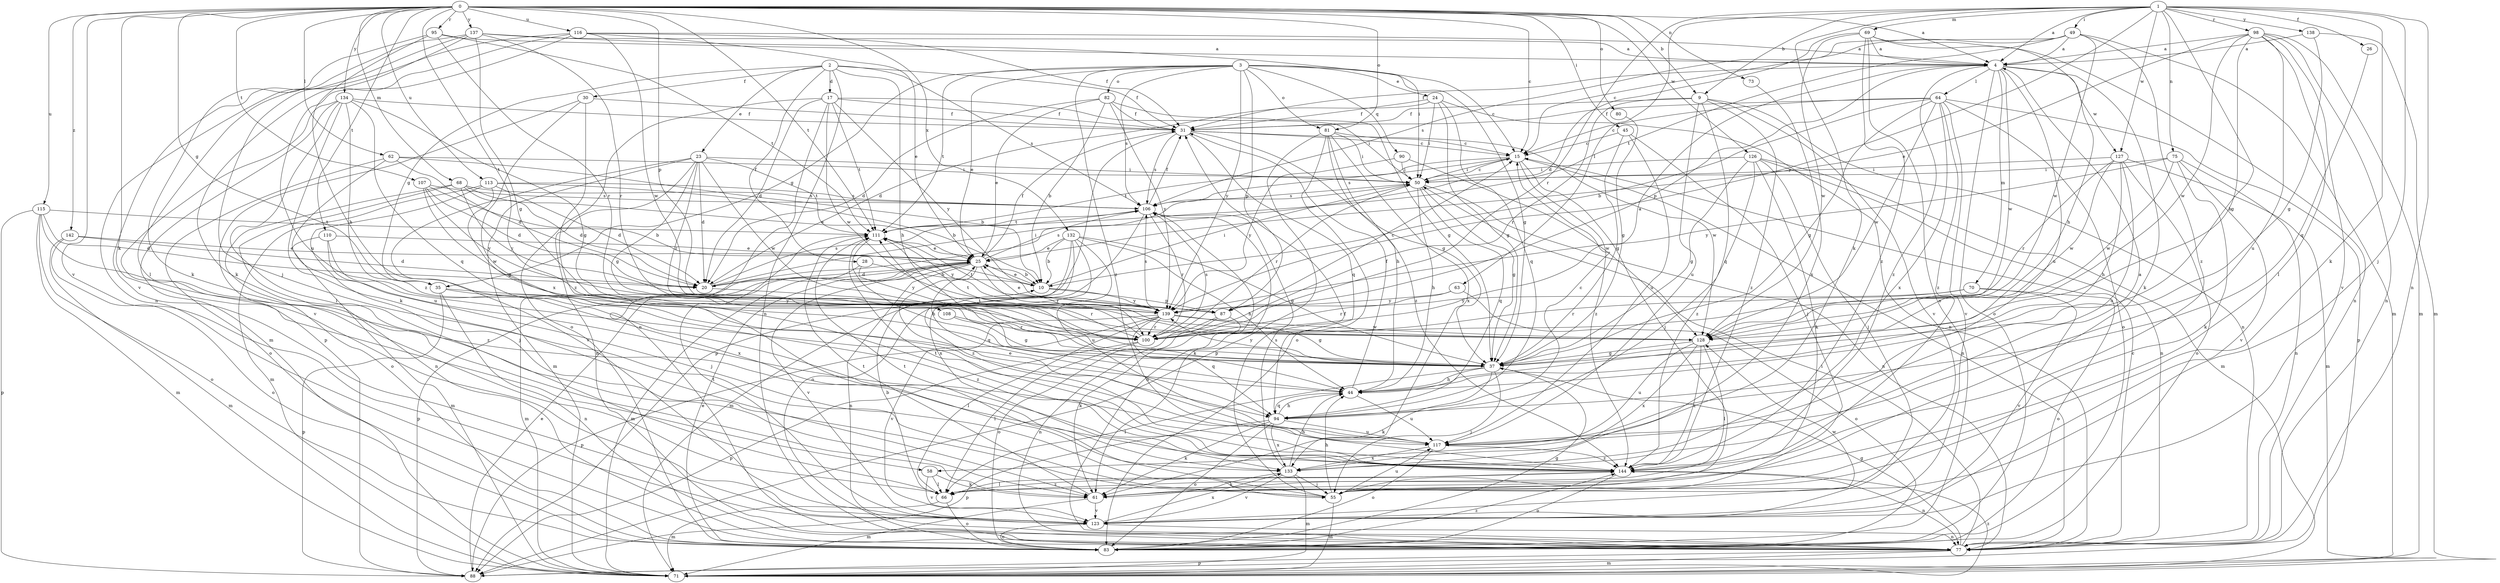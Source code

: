 strict digraph  {
0;
1;
2;
3;
4;
9;
10;
15;
17;
20;
23;
24;
25;
26;
28;
30;
31;
35;
37;
44;
45;
49;
50;
55;
58;
61;
62;
63;
64;
66;
68;
69;
70;
71;
73;
75;
77;
80;
81;
82;
83;
87;
88;
90;
94;
95;
98;
100;
106;
107;
108;
110;
111;
113;
115;
116;
117;
123;
126;
127;
128;
132;
133;
134;
137;
138;
139;
142;
144;
0 -> 4  [label=a];
0 -> 9  [label=b];
0 -> 15  [label=c];
0 -> 35  [label=g];
0 -> 45  [label=i];
0 -> 58  [label=k];
0 -> 62  [label=l];
0 -> 68  [label=m];
0 -> 73  [label=n];
0 -> 80  [label=o];
0 -> 81  [label=o];
0 -> 87  [label=p];
0 -> 95  [label=r];
0 -> 107  [label=t];
0 -> 108  [label=t];
0 -> 110  [label=t];
0 -> 111  [label=t];
0 -> 113  [label=u];
0 -> 115  [label=u];
0 -> 116  [label=u];
0 -> 123  [label=v];
0 -> 126  [label=w];
0 -> 132  [label=x];
0 -> 134  [label=y];
0 -> 137  [label=y];
0 -> 142  [label=z];
1 -> 4  [label=a];
1 -> 9  [label=b];
1 -> 26  [label=f];
1 -> 44  [label=h];
1 -> 49  [label=i];
1 -> 55  [label=j];
1 -> 58  [label=k];
1 -> 61  [label=k];
1 -> 63  [label=l];
1 -> 69  [label=m];
1 -> 75  [label=n];
1 -> 77  [label=n];
1 -> 98  [label=r];
1 -> 100  [label=r];
1 -> 127  [label=w];
1 -> 138  [label=y];
1 -> 139  [label=y];
2 -> 17  [label=d];
2 -> 23  [label=e];
2 -> 28  [label=f];
2 -> 30  [label=f];
2 -> 31  [label=f];
2 -> 35  [label=g];
2 -> 44  [label=h];
2 -> 77  [label=n];
2 -> 106  [label=s];
3 -> 15  [label=c];
3 -> 24  [label=e];
3 -> 25  [label=e];
3 -> 35  [label=g];
3 -> 37  [label=g];
3 -> 81  [label=o];
3 -> 82  [label=o];
3 -> 87  [label=p];
3 -> 90  [label=q];
3 -> 106  [label=s];
3 -> 111  [label=t];
3 -> 139  [label=y];
3 -> 144  [label=z];
4 -> 31  [label=f];
4 -> 61  [label=k];
4 -> 64  [label=l];
4 -> 70  [label=m];
4 -> 83  [label=o];
4 -> 87  [label=p];
4 -> 117  [label=u];
4 -> 127  [label=w];
4 -> 128  [label=w];
4 -> 144  [label=z];
9 -> 31  [label=f];
9 -> 77  [label=n];
9 -> 94  [label=q];
9 -> 100  [label=r];
9 -> 117  [label=u];
9 -> 123  [label=v];
9 -> 144  [label=z];
10 -> 25  [label=e];
10 -> 50  [label=i];
10 -> 87  [label=p];
10 -> 139  [label=y];
15 -> 50  [label=i];
15 -> 55  [label=j];
15 -> 77  [label=n];
15 -> 106  [label=s];
15 -> 111  [label=t];
15 -> 144  [label=z];
17 -> 20  [label=d];
17 -> 31  [label=f];
17 -> 50  [label=i];
17 -> 77  [label=n];
17 -> 83  [label=o];
17 -> 111  [label=t];
17 -> 128  [label=w];
17 -> 139  [label=y];
20 -> 50  [label=i];
20 -> 100  [label=r];
20 -> 106  [label=s];
23 -> 20  [label=d];
23 -> 37  [label=g];
23 -> 50  [label=i];
23 -> 71  [label=m];
23 -> 77  [label=n];
23 -> 100  [label=r];
23 -> 111  [label=t];
23 -> 123  [label=v];
23 -> 128  [label=w];
24 -> 20  [label=d];
24 -> 31  [label=f];
24 -> 37  [label=g];
24 -> 50  [label=i];
24 -> 77  [label=n];
24 -> 94  [label=q];
25 -> 10  [label=b];
25 -> 20  [label=d];
25 -> 31  [label=f];
25 -> 71  [label=m];
25 -> 77  [label=n];
25 -> 88  [label=p];
25 -> 94  [label=q];
25 -> 100  [label=r];
25 -> 106  [label=s];
25 -> 123  [label=v];
26 -> 94  [label=q];
28 -> 10  [label=b];
28 -> 71  [label=m];
28 -> 139  [label=y];
30 -> 31  [label=f];
30 -> 88  [label=p];
30 -> 133  [label=x];
30 -> 144  [label=z];
31 -> 15  [label=c];
31 -> 37  [label=g];
31 -> 88  [label=p];
31 -> 94  [label=q];
31 -> 106  [label=s];
31 -> 128  [label=w];
35 -> 77  [label=n];
35 -> 88  [label=p];
35 -> 139  [label=y];
35 -> 144  [label=z];
37 -> 44  [label=h];
37 -> 55  [label=j];
37 -> 61  [label=k];
37 -> 66  [label=l];
37 -> 111  [label=t];
37 -> 139  [label=y];
44 -> 31  [label=f];
44 -> 94  [label=q];
44 -> 117  [label=u];
45 -> 15  [label=c];
45 -> 37  [label=g];
45 -> 55  [label=j];
45 -> 117  [label=u];
49 -> 4  [label=a];
49 -> 15  [label=c];
49 -> 71  [label=m];
49 -> 106  [label=s];
49 -> 111  [label=t];
49 -> 128  [label=w];
49 -> 144  [label=z];
50 -> 15  [label=c];
50 -> 37  [label=g];
50 -> 44  [label=h];
50 -> 77  [label=n];
50 -> 94  [label=q];
50 -> 100  [label=r];
50 -> 106  [label=s];
55 -> 31  [label=f];
55 -> 44  [label=h];
55 -> 71  [label=m];
55 -> 111  [label=t];
55 -> 117  [label=u];
58 -> 61  [label=k];
58 -> 66  [label=l];
58 -> 123  [label=v];
61 -> 71  [label=m];
61 -> 111  [label=t];
61 -> 123  [label=v];
62 -> 10  [label=b];
62 -> 20  [label=d];
62 -> 50  [label=i];
62 -> 83  [label=o];
62 -> 117  [label=u];
63 -> 83  [label=o];
63 -> 100  [label=r];
63 -> 139  [label=y];
64 -> 10  [label=b];
64 -> 15  [label=c];
64 -> 31  [label=f];
64 -> 37  [label=g];
64 -> 83  [label=o];
64 -> 88  [label=p];
64 -> 123  [label=v];
64 -> 128  [label=w];
64 -> 133  [label=x];
64 -> 144  [label=z];
66 -> 10  [label=b];
66 -> 71  [label=m];
66 -> 83  [label=o];
66 -> 144  [label=z];
68 -> 20  [label=d];
68 -> 25  [label=e];
68 -> 77  [label=n];
68 -> 83  [label=o];
68 -> 106  [label=s];
68 -> 139  [label=y];
69 -> 4  [label=a];
69 -> 20  [label=d];
69 -> 44  [label=h];
69 -> 77  [label=n];
69 -> 83  [label=o];
69 -> 128  [label=w];
69 -> 144  [label=z];
70 -> 83  [label=o];
70 -> 100  [label=r];
70 -> 123  [label=v];
70 -> 139  [label=y];
71 -> 144  [label=z];
73 -> 133  [label=x];
75 -> 50  [label=i];
75 -> 61  [label=k];
75 -> 77  [label=n];
75 -> 123  [label=v];
75 -> 128  [label=w];
75 -> 139  [label=y];
77 -> 15  [label=c];
77 -> 37  [label=g];
77 -> 50  [label=i];
77 -> 71  [label=m];
77 -> 88  [label=p];
80 -> 37  [label=g];
81 -> 15  [label=c];
81 -> 44  [label=h];
81 -> 50  [label=i];
81 -> 83  [label=o];
81 -> 88  [label=p];
81 -> 133  [label=x];
81 -> 144  [label=z];
82 -> 10  [label=b];
82 -> 20  [label=d];
82 -> 25  [label=e];
82 -> 31  [label=f];
82 -> 37  [label=g];
82 -> 139  [label=y];
83 -> 25  [label=e];
83 -> 37  [label=g];
83 -> 144  [label=z];
87 -> 15  [label=c];
87 -> 61  [label=k];
87 -> 77  [label=n];
87 -> 83  [label=o];
87 -> 111  [label=t];
88 -> 25  [label=e];
90 -> 50  [label=i];
90 -> 128  [label=w];
90 -> 139  [label=y];
94 -> 15  [label=c];
94 -> 44  [label=h];
94 -> 61  [label=k];
94 -> 83  [label=o];
94 -> 88  [label=p];
94 -> 117  [label=u];
94 -> 133  [label=x];
95 -> 4  [label=a];
95 -> 44  [label=h];
95 -> 61  [label=k];
95 -> 100  [label=r];
95 -> 111  [label=t];
98 -> 4  [label=a];
98 -> 25  [label=e];
98 -> 37  [label=g];
98 -> 66  [label=l];
98 -> 71  [label=m];
98 -> 77  [label=n];
98 -> 117  [label=u];
98 -> 123  [label=v];
98 -> 128  [label=w];
100 -> 4  [label=a];
100 -> 66  [label=l];
100 -> 88  [label=p];
100 -> 106  [label=s];
100 -> 111  [label=t];
106 -> 31  [label=f];
106 -> 61  [label=k];
106 -> 77  [label=n];
106 -> 83  [label=o];
106 -> 100  [label=r];
106 -> 111  [label=t];
107 -> 10  [label=b];
107 -> 20  [label=d];
107 -> 106  [label=s];
107 -> 128  [label=w];
107 -> 139  [label=y];
108 -> 37  [label=g];
108 -> 100  [label=r];
110 -> 25  [label=e];
110 -> 55  [label=j];
110 -> 71  [label=m];
110 -> 133  [label=x];
111 -> 25  [label=e];
111 -> 44  [label=h];
111 -> 139  [label=y];
113 -> 10  [label=b];
113 -> 20  [label=d];
113 -> 37  [label=g];
113 -> 55  [label=j];
113 -> 71  [label=m];
113 -> 106  [label=s];
115 -> 20  [label=d];
115 -> 71  [label=m];
115 -> 83  [label=o];
115 -> 88  [label=p];
115 -> 111  [label=t];
115 -> 144  [label=z];
116 -> 4  [label=a];
116 -> 25  [label=e];
116 -> 31  [label=f];
116 -> 61  [label=k];
116 -> 77  [label=n];
116 -> 117  [label=u];
116 -> 128  [label=w];
117 -> 25  [label=e];
117 -> 83  [label=o];
117 -> 133  [label=x];
117 -> 144  [label=z];
123 -> 77  [label=n];
123 -> 83  [label=o];
123 -> 111  [label=t];
123 -> 128  [label=w];
123 -> 133  [label=x];
126 -> 37  [label=g];
126 -> 50  [label=i];
126 -> 55  [label=j];
126 -> 61  [label=k];
126 -> 71  [label=m];
126 -> 77  [label=n];
126 -> 144  [label=z];
127 -> 44  [label=h];
127 -> 50  [label=i];
127 -> 71  [label=m];
127 -> 83  [label=o];
127 -> 100  [label=r];
127 -> 117  [label=u];
127 -> 128  [label=w];
128 -> 37  [label=g];
128 -> 66  [label=l];
128 -> 117  [label=u];
128 -> 133  [label=x];
128 -> 144  [label=z];
132 -> 10  [label=b];
132 -> 25  [label=e];
132 -> 37  [label=g];
132 -> 44  [label=h];
132 -> 71  [label=m];
132 -> 117  [label=u];
132 -> 133  [label=x];
132 -> 144  [label=z];
133 -> 4  [label=a];
133 -> 44  [label=h];
133 -> 55  [label=j];
133 -> 61  [label=k];
133 -> 71  [label=m];
133 -> 106  [label=s];
133 -> 123  [label=v];
134 -> 31  [label=f];
134 -> 37  [label=g];
134 -> 61  [label=k];
134 -> 66  [label=l];
134 -> 71  [label=m];
134 -> 94  [label=q];
134 -> 123  [label=v];
134 -> 144  [label=z];
137 -> 4  [label=a];
137 -> 37  [label=g];
137 -> 50  [label=i];
137 -> 55  [label=j];
137 -> 66  [label=l];
137 -> 100  [label=r];
137 -> 123  [label=v];
138 -> 4  [label=a];
138 -> 37  [label=g];
138 -> 71  [label=m];
139 -> 25  [label=e];
139 -> 37  [label=g];
139 -> 66  [label=l];
139 -> 88  [label=p];
139 -> 94  [label=q];
139 -> 100  [label=r];
139 -> 106  [label=s];
139 -> 123  [label=v];
139 -> 128  [label=w];
142 -> 20  [label=d];
142 -> 25  [label=e];
142 -> 71  [label=m];
142 -> 83  [label=o];
144 -> 66  [label=l];
144 -> 77  [label=n];
144 -> 83  [label=o];
144 -> 111  [label=t];
}

